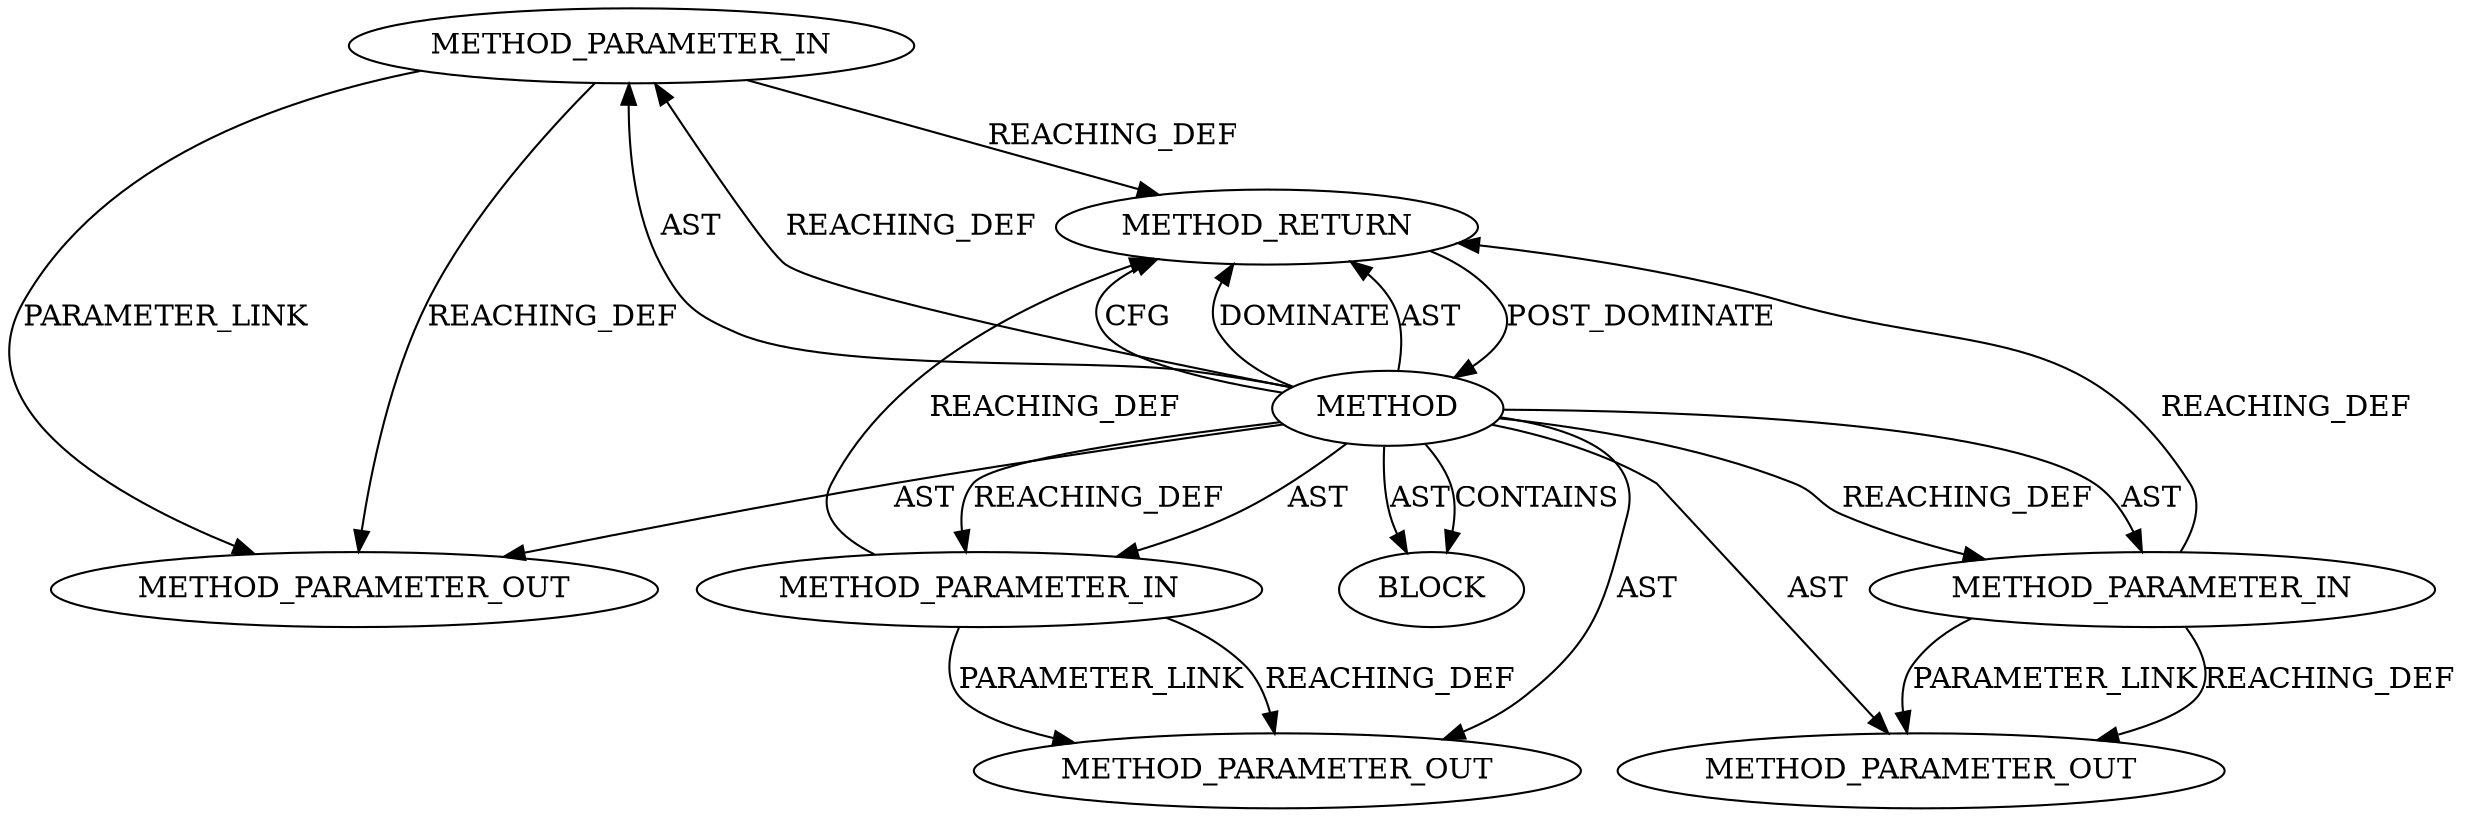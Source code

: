 digraph {
  22241 [label=METHOD_PARAMETER_OUT ORDER=3 CODE="p3" IS_VARIADIC=false TYPE_FULL_NAME="ANY" EVALUATION_STRATEGY="BY_VALUE" INDEX=3 NAME="p3"]
  20588 [label=METHOD_PARAMETER_IN ORDER=2 CODE="p2" IS_VARIADIC=false TYPE_FULL_NAME="ANY" EVALUATION_STRATEGY="BY_VALUE" INDEX=2 NAME="p2"]
  20587 [label=METHOD_PARAMETER_IN ORDER=1 CODE="p1" IS_VARIADIC=false TYPE_FULL_NAME="ANY" EVALUATION_STRATEGY="BY_VALUE" INDEX=1 NAME="p1"]
  20590 [label=BLOCK ORDER=1 ARGUMENT_INDEX=1 CODE="<empty>" TYPE_FULL_NAME="ANY"]
  22239 [label=METHOD_PARAMETER_OUT ORDER=1 CODE="p1" IS_VARIADIC=false TYPE_FULL_NAME="ANY" EVALUATION_STRATEGY="BY_VALUE" INDEX=1 NAME="p1"]
  22240 [label=METHOD_PARAMETER_OUT ORDER=2 CODE="p2" IS_VARIADIC=false TYPE_FULL_NAME="ANY" EVALUATION_STRATEGY="BY_VALUE" INDEX=2 NAME="p2"]
  20589 [label=METHOD_PARAMETER_IN ORDER=3 CODE="p3" IS_VARIADIC=false TYPE_FULL_NAME="ANY" EVALUATION_STRATEGY="BY_VALUE" INDEX=3 NAME="p3"]
  20591 [label=METHOD_RETURN ORDER=2 CODE="RET" TYPE_FULL_NAME="ANY" EVALUATION_STRATEGY="BY_VALUE"]
  20586 [label=METHOD AST_PARENT_TYPE="NAMESPACE_BLOCK" AST_PARENT_FULL_NAME="<global>" ORDER=0 CODE="<empty>" FULL_NAME="tcp_read_sock" IS_EXTERNAL=true FILENAME="<empty>" SIGNATURE="" NAME="tcp_read_sock"]
  20586 -> 22239 [label=AST ]
  20586 -> 20590 [label=AST ]
  20589 -> 20591 [label=REACHING_DEF VARIABLE="p3"]
  20586 -> 22240 [label=AST ]
  20589 -> 22241 [label=PARAMETER_LINK ]
  20586 -> 22241 [label=AST ]
  20587 -> 22239 [label=PARAMETER_LINK ]
  20586 -> 20589 [label=AST ]
  20586 -> 20590 [label=CONTAINS ]
  20586 -> 20588 [label=REACHING_DEF VARIABLE=""]
  20588 -> 22240 [label=PARAMETER_LINK ]
  20586 -> 20587 [label=AST ]
  20588 -> 20591 [label=REACHING_DEF VARIABLE="p2"]
  20591 -> 20586 [label=POST_DOMINATE ]
  20586 -> 20589 [label=REACHING_DEF VARIABLE=""]
  20586 -> 20591 [label=CFG ]
  20589 -> 22241 [label=REACHING_DEF VARIABLE="p3"]
  20586 -> 20591 [label=DOMINATE ]
  20586 -> 20588 [label=AST ]
  20586 -> 20587 [label=REACHING_DEF VARIABLE=""]
  20588 -> 22240 [label=REACHING_DEF VARIABLE="p2"]
  20587 -> 22239 [label=REACHING_DEF VARIABLE="p1"]
  20587 -> 20591 [label=REACHING_DEF VARIABLE="p1"]
  20586 -> 20591 [label=AST ]
}
